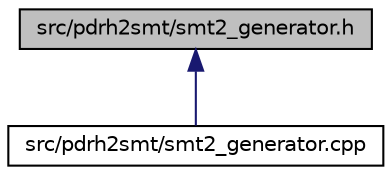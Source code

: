 digraph "src/pdrh2smt/smt2_generator.h"
{
  edge [fontname="Helvetica",fontsize="10",labelfontname="Helvetica",labelfontsize="10"];
  node [fontname="Helvetica",fontsize="10",shape=record];
  Node1 [label="src/pdrh2smt/smt2_generator.h",height=0.2,width=0.4,color="black", fillcolor="grey75", style="filled", fontcolor="black"];
  Node1 -> Node2 [dir="back",color="midnightblue",fontsize="10",style="solid",fontname="Helvetica"];
  Node2 [label="src/pdrh2smt/smt2_generator.cpp",height=0.2,width=0.4,color="black", fillcolor="white", style="filled",URL="$pdrh2smt_2smt2__generator_8cpp.html"];
}
